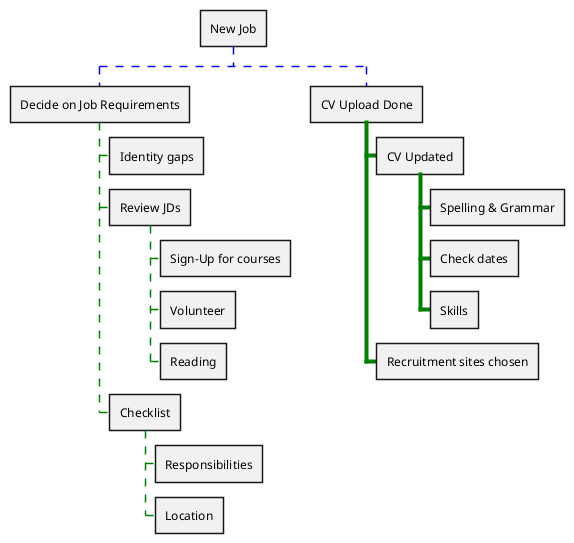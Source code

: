 {
  "sha1": "lq9fo97y3u64pqyi7yqx3wphnghk1zy",
  "insertion": {
    "when": "2024-06-03T18:59:34.415Z",
    "user": "plantuml@gmail.com"
  }
}
@startwbs
<style>
arrow {
  LineStyle 8
  LineColor blue
}
</style>
+ New Job
<style>
arrow {
  LineColor green
}
</style>
++ Decide on Job Requirements
+++ Identity gaps
+++ Review JDs
++++ Sign-Up for courses
++++ Volunteer
++++ Reading
+++ Checklist
++++ Responsibilities
++++ Location
<style>
arrow {
  LineStyle 0
  LineThickness 4
}
</style>
++ CV Upload Done
+++ CV Updated
++++ Spelling & Grammar
++++ Check dates
++++ Skills
+++ Recruitment sites chosen
@endwbs
